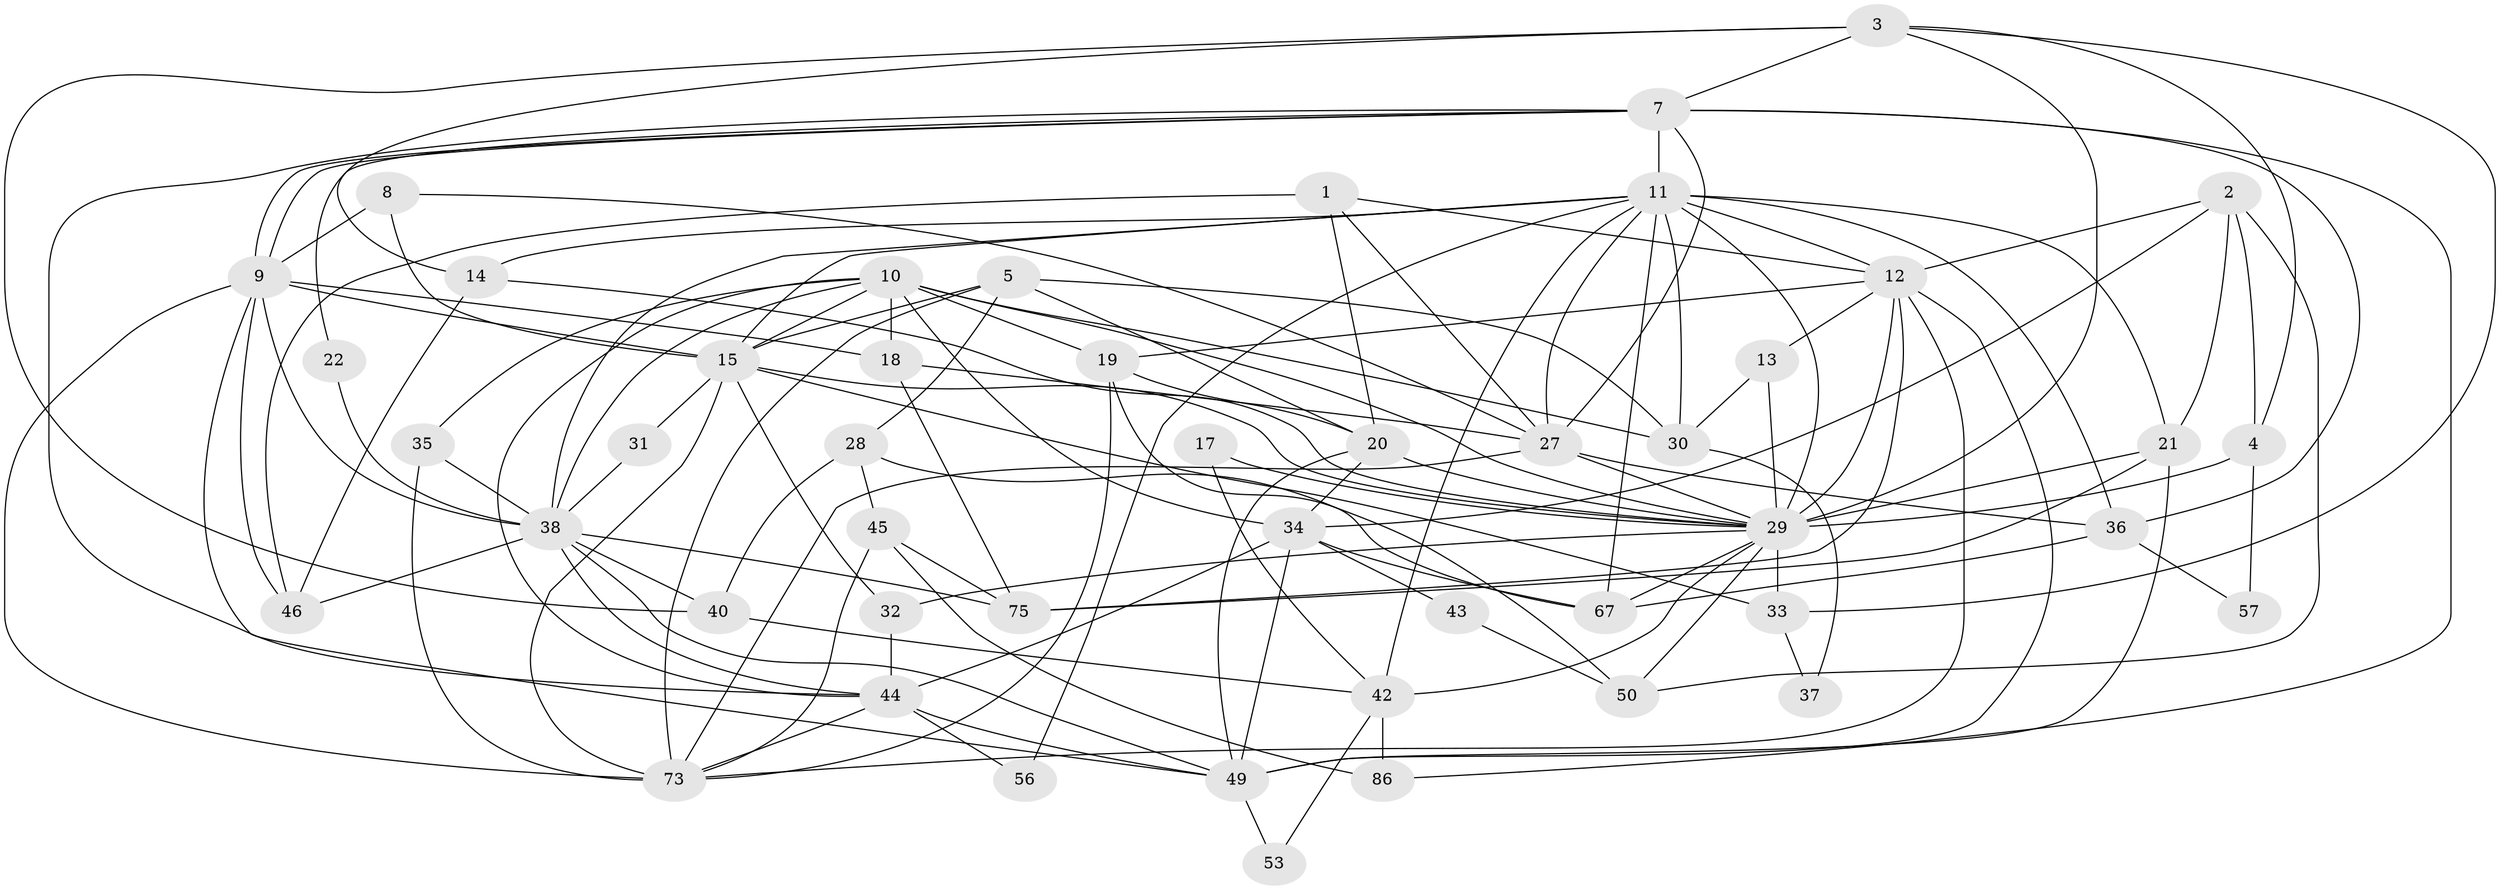 // original degree distribution, {4: 0.2127659574468085, 5: 0.13829787234042554, 3: 0.23404255319148937, 2: 0.20212765957446807, 6: 0.1595744680851064, 8: 0.02127659574468085, 7: 0.031914893617021274}
// Generated by graph-tools (version 1.1) at 2025/15/03/09/25 04:15:02]
// undirected, 47 vertices, 128 edges
graph export_dot {
graph [start="1"]
  node [color=gray90,style=filled];
  1 [super="+89+6"];
  2 [super="+81"];
  3 [super="+58"];
  4 [super="+41"];
  5 [super="+16"];
  7 [super="+62+51"];
  8;
  9 [super="+23"];
  10 [super="+54+24"];
  11 [super="+79+26+39"];
  12 [super="+84+47"];
  13;
  14 [super="+87"];
  15 [super="+61+74"];
  17;
  18 [super="+63"];
  19 [super="+69+25"];
  20;
  21 [super="+93"];
  22;
  27 [super="+68"];
  28 [super="+71"];
  29 [super="+76+72+66+70+64"];
  30;
  31;
  32;
  33;
  34 [super="+55"];
  35;
  36;
  37;
  38 [super="+60+78"];
  40;
  42;
  43;
  44 [super="+83"];
  45;
  46;
  49 [super="+92"];
  50;
  53;
  56;
  57;
  67 [super="+80"];
  73 [super="+94+90+82"];
  75 [super="+91"];
  86;
  1 -- 46;
  1 -- 20;
  1 -- 12;
  1 -- 27;
  2 -- 4;
  2 -- 50;
  2 -- 21;
  2 -- 12;
  2 -- 34;
  3 -- 33;
  3 -- 40;
  3 -- 4;
  3 -- 14;
  3 -- 29;
  3 -- 7;
  4 -- 57;
  4 -- 29 [weight=2];
  5 -- 20;
  5 -- 30;
  5 -- 15 [weight=2];
  5 -- 28;
  5 -- 73;
  7 -- 9;
  7 -- 9;
  7 -- 22;
  7 -- 11 [weight=3];
  7 -- 36;
  7 -- 86;
  7 -- 27;
  7 -- 44;
  8 -- 15;
  8 -- 9;
  8 -- 27;
  9 -- 73;
  9 -- 46;
  9 -- 15;
  9 -- 49;
  9 -- 38;
  9 -- 18;
  10 -- 35;
  10 -- 29;
  10 -- 44;
  10 -- 38;
  10 -- 34;
  10 -- 30;
  10 -- 15;
  10 -- 19;
  10 -- 18;
  11 -- 36;
  11 -- 27;
  11 -- 42;
  11 -- 56;
  11 -- 14;
  11 -- 29 [weight=3];
  11 -- 67;
  11 -- 38;
  11 -- 12;
  11 -- 15 [weight=2];
  11 -- 21;
  11 -- 30;
  12 -- 13 [weight=2];
  12 -- 29;
  12 -- 73 [weight=2];
  12 -- 75;
  12 -- 49;
  12 -- 19;
  13 -- 30;
  13 -- 29;
  14 -- 46;
  14 -- 29;
  15 -- 32;
  15 -- 33;
  15 -- 73 [weight=3];
  15 -- 31;
  15 -- 29;
  17 -- 42;
  17 -- 29;
  18 -- 75;
  18 -- 27;
  19 -- 20;
  19 -- 73;
  19 -- 50;
  20 -- 34;
  20 -- 29;
  20 -- 49;
  21 -- 49;
  21 -- 29 [weight=2];
  21 -- 75;
  22 -- 38;
  27 -- 36;
  27 -- 29;
  27 -- 73;
  28 -- 40;
  28 -- 67;
  28 -- 45;
  29 -- 50;
  29 -- 32;
  29 -- 33;
  29 -- 67;
  29 -- 42;
  30 -- 37;
  31 -- 38;
  32 -- 44;
  33 -- 37;
  34 -- 67;
  34 -- 49;
  34 -- 43;
  34 -- 44;
  35 -- 73;
  35 -- 38;
  36 -- 57;
  36 -- 67;
  38 -- 46;
  38 -- 75;
  38 -- 40;
  38 -- 44;
  38 -- 49;
  40 -- 42;
  42 -- 53;
  42 -- 86;
  43 -- 50;
  44 -- 56;
  44 -- 73;
  44 -- 49;
  45 -- 75;
  45 -- 86;
  45 -- 73;
  49 -- 53;
}
